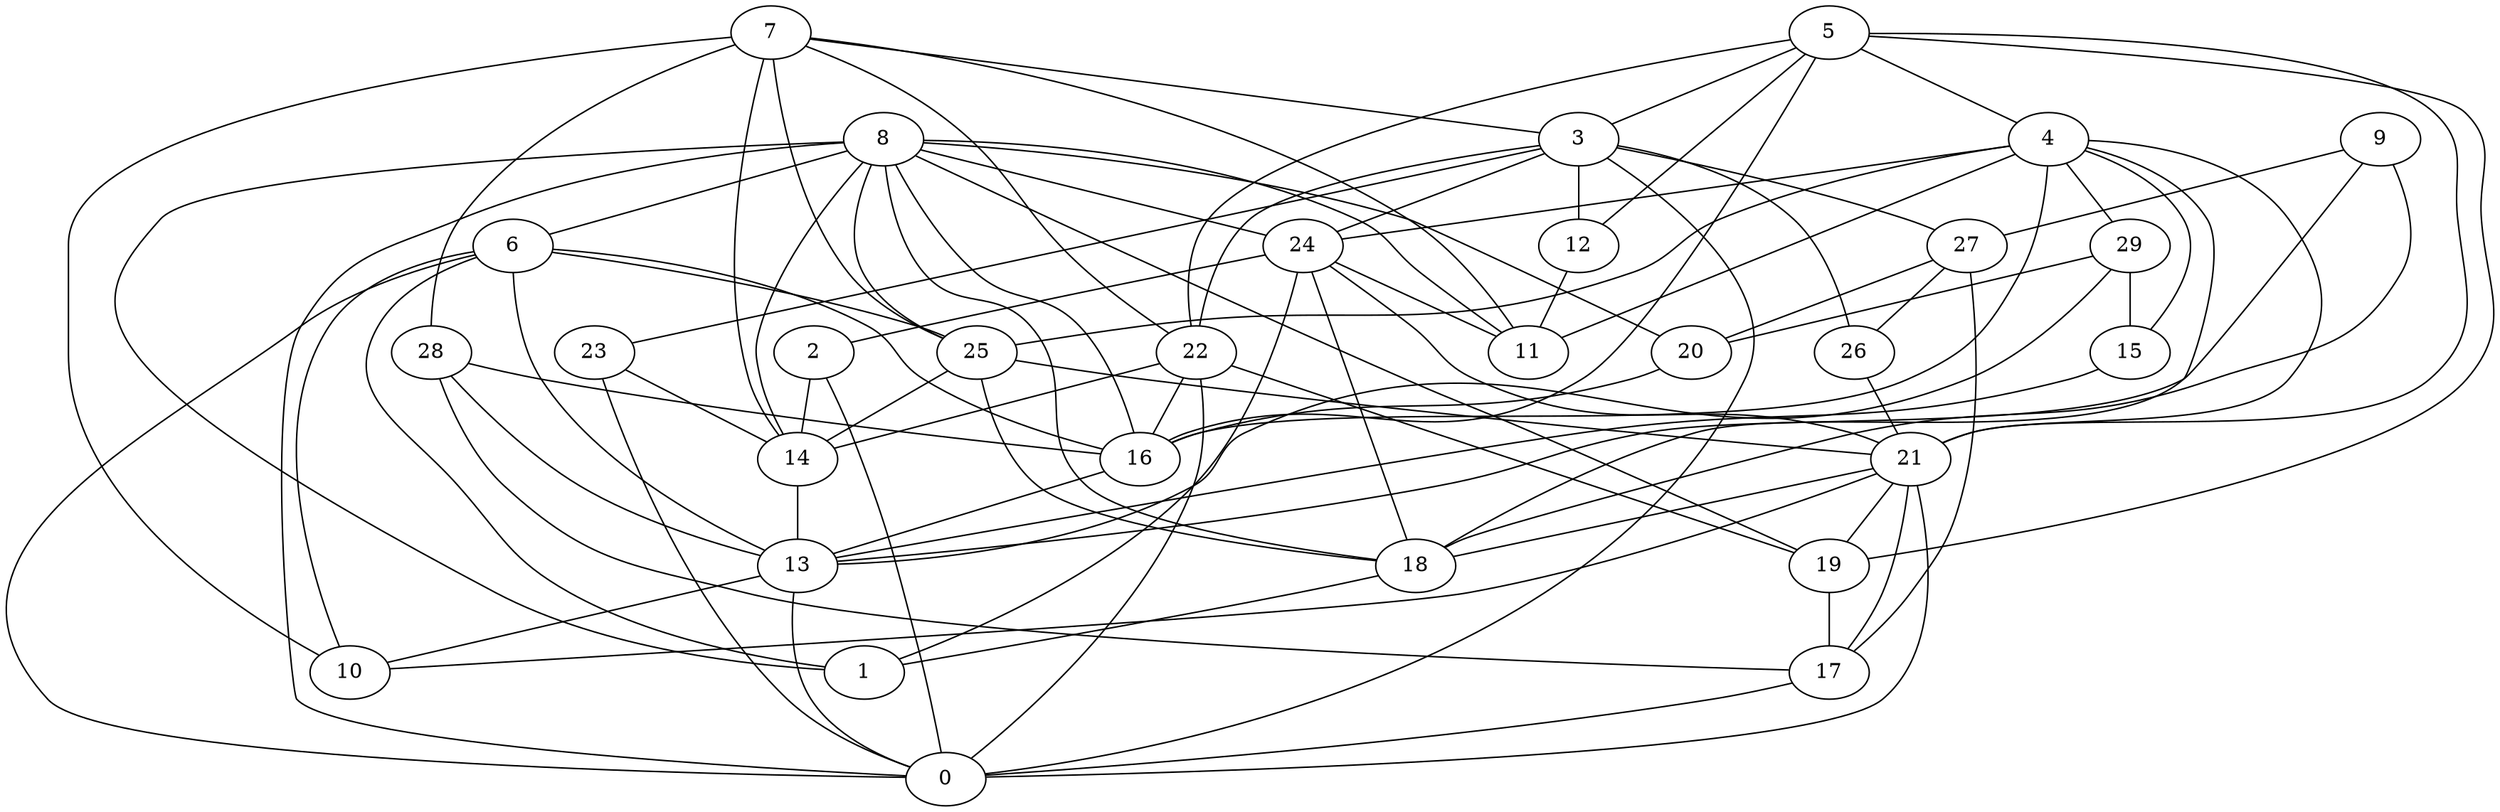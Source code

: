 digraph GG_graph {

subgraph G_graph {
edge [color = black]
"24" -> "11" [dir = none]
"24" -> "21" [dir = none]
"24" -> "2" [dir = none]
"8" -> "6" [dir = none]
"8" -> "18" [dir = none]
"8" -> "14" [dir = none]
"8" -> "16" [dir = none]
"8" -> "0" [dir = none]
"8" -> "24" [dir = none]
"8" -> "11" [dir = none]
"12" -> "11" [dir = none]
"5" -> "12" [dir = none]
"5" -> "3" [dir = none]
"5" -> "21" [dir = none]
"5" -> "16" [dir = none]
"5" -> "4" [dir = none]
"18" -> "1" [dir = none]
"26" -> "21" [dir = none]
"20" -> "16" [dir = none]
"22" -> "16" [dir = none]
"22" -> "0" [dir = none]
"22" -> "19" [dir = none]
"9" -> "18" [dir = none]
"9" -> "27" [dir = none]
"19" -> "17" [dir = none]
"13" -> "10" [dir = none]
"13" -> "0" [dir = none]
"29" -> "13" [dir = none]
"15" -> "13" [dir = none]
"4" -> "21" [dir = none]
"4" -> "15" [dir = none]
"4" -> "29" [dir = none]
"4" -> "25" [dir = none]
"16" -> "13" [dir = none]
"6" -> "0" [dir = none]
"6" -> "10" [dir = none]
"6" -> "1" [dir = none]
"3" -> "26" [dir = none]
"3" -> "24" [dir = none]
"3" -> "0" [dir = none]
"3" -> "23" [dir = none]
"28" -> "13" [dir = none]
"28" -> "17" [dir = none]
"17" -> "0" [dir = none]
"27" -> "20" [dir = none]
"27" -> "26" [dir = none]
"27" -> "17" [dir = none]
"7" -> "28" [dir = none]
"7" -> "22" [dir = none]
"25" -> "21" [dir = none]
"25" -> "14" [dir = none]
"2" -> "14" [dir = none]
"2" -> "0" [dir = none]
"21" -> "17" [dir = none]
"21" -> "0" [dir = none]
"21" -> "18" [dir = none]
"23" -> "0" [dir = none]
"23" -> "14" [dir = none]
"3" -> "27" [dir = none]
"5" -> "22" [dir = none]
"24" -> "1" [dir = none]
"4" -> "18" [dir = none]
"24" -> "18" [dir = none]
"29" -> "15" [dir = none]
"7" -> "14" [dir = none]
"4" -> "16" [dir = none]
"21" -> "10" [dir = none]
"14" -> "13" [dir = none]
"8" -> "1" [dir = none]
"8" -> "19" [dir = none]
"22" -> "14" [dir = none]
"3" -> "12" [dir = none]
"8" -> "25" [dir = none]
"21" -> "19" [dir = none]
"4" -> "11" [dir = none]
"5" -> "19" [dir = none]
"29" -> "20" [dir = none]
"4" -> "24" [dir = none]
"7" -> "25" [dir = none]
"25" -> "18" [dir = none]
"28" -> "16" [dir = none]
"8" -> "20" [dir = none]
"7" -> "3" [dir = none]
"7" -> "10" [dir = none]
"3" -> "22" [dir = none]
"6" -> "16" [dir = none]
"9" -> "13" [dir = none]
"6" -> "13" [dir = none]
"7" -> "11" [dir = none]
"6" -> "25" [dir = none]
}

}
